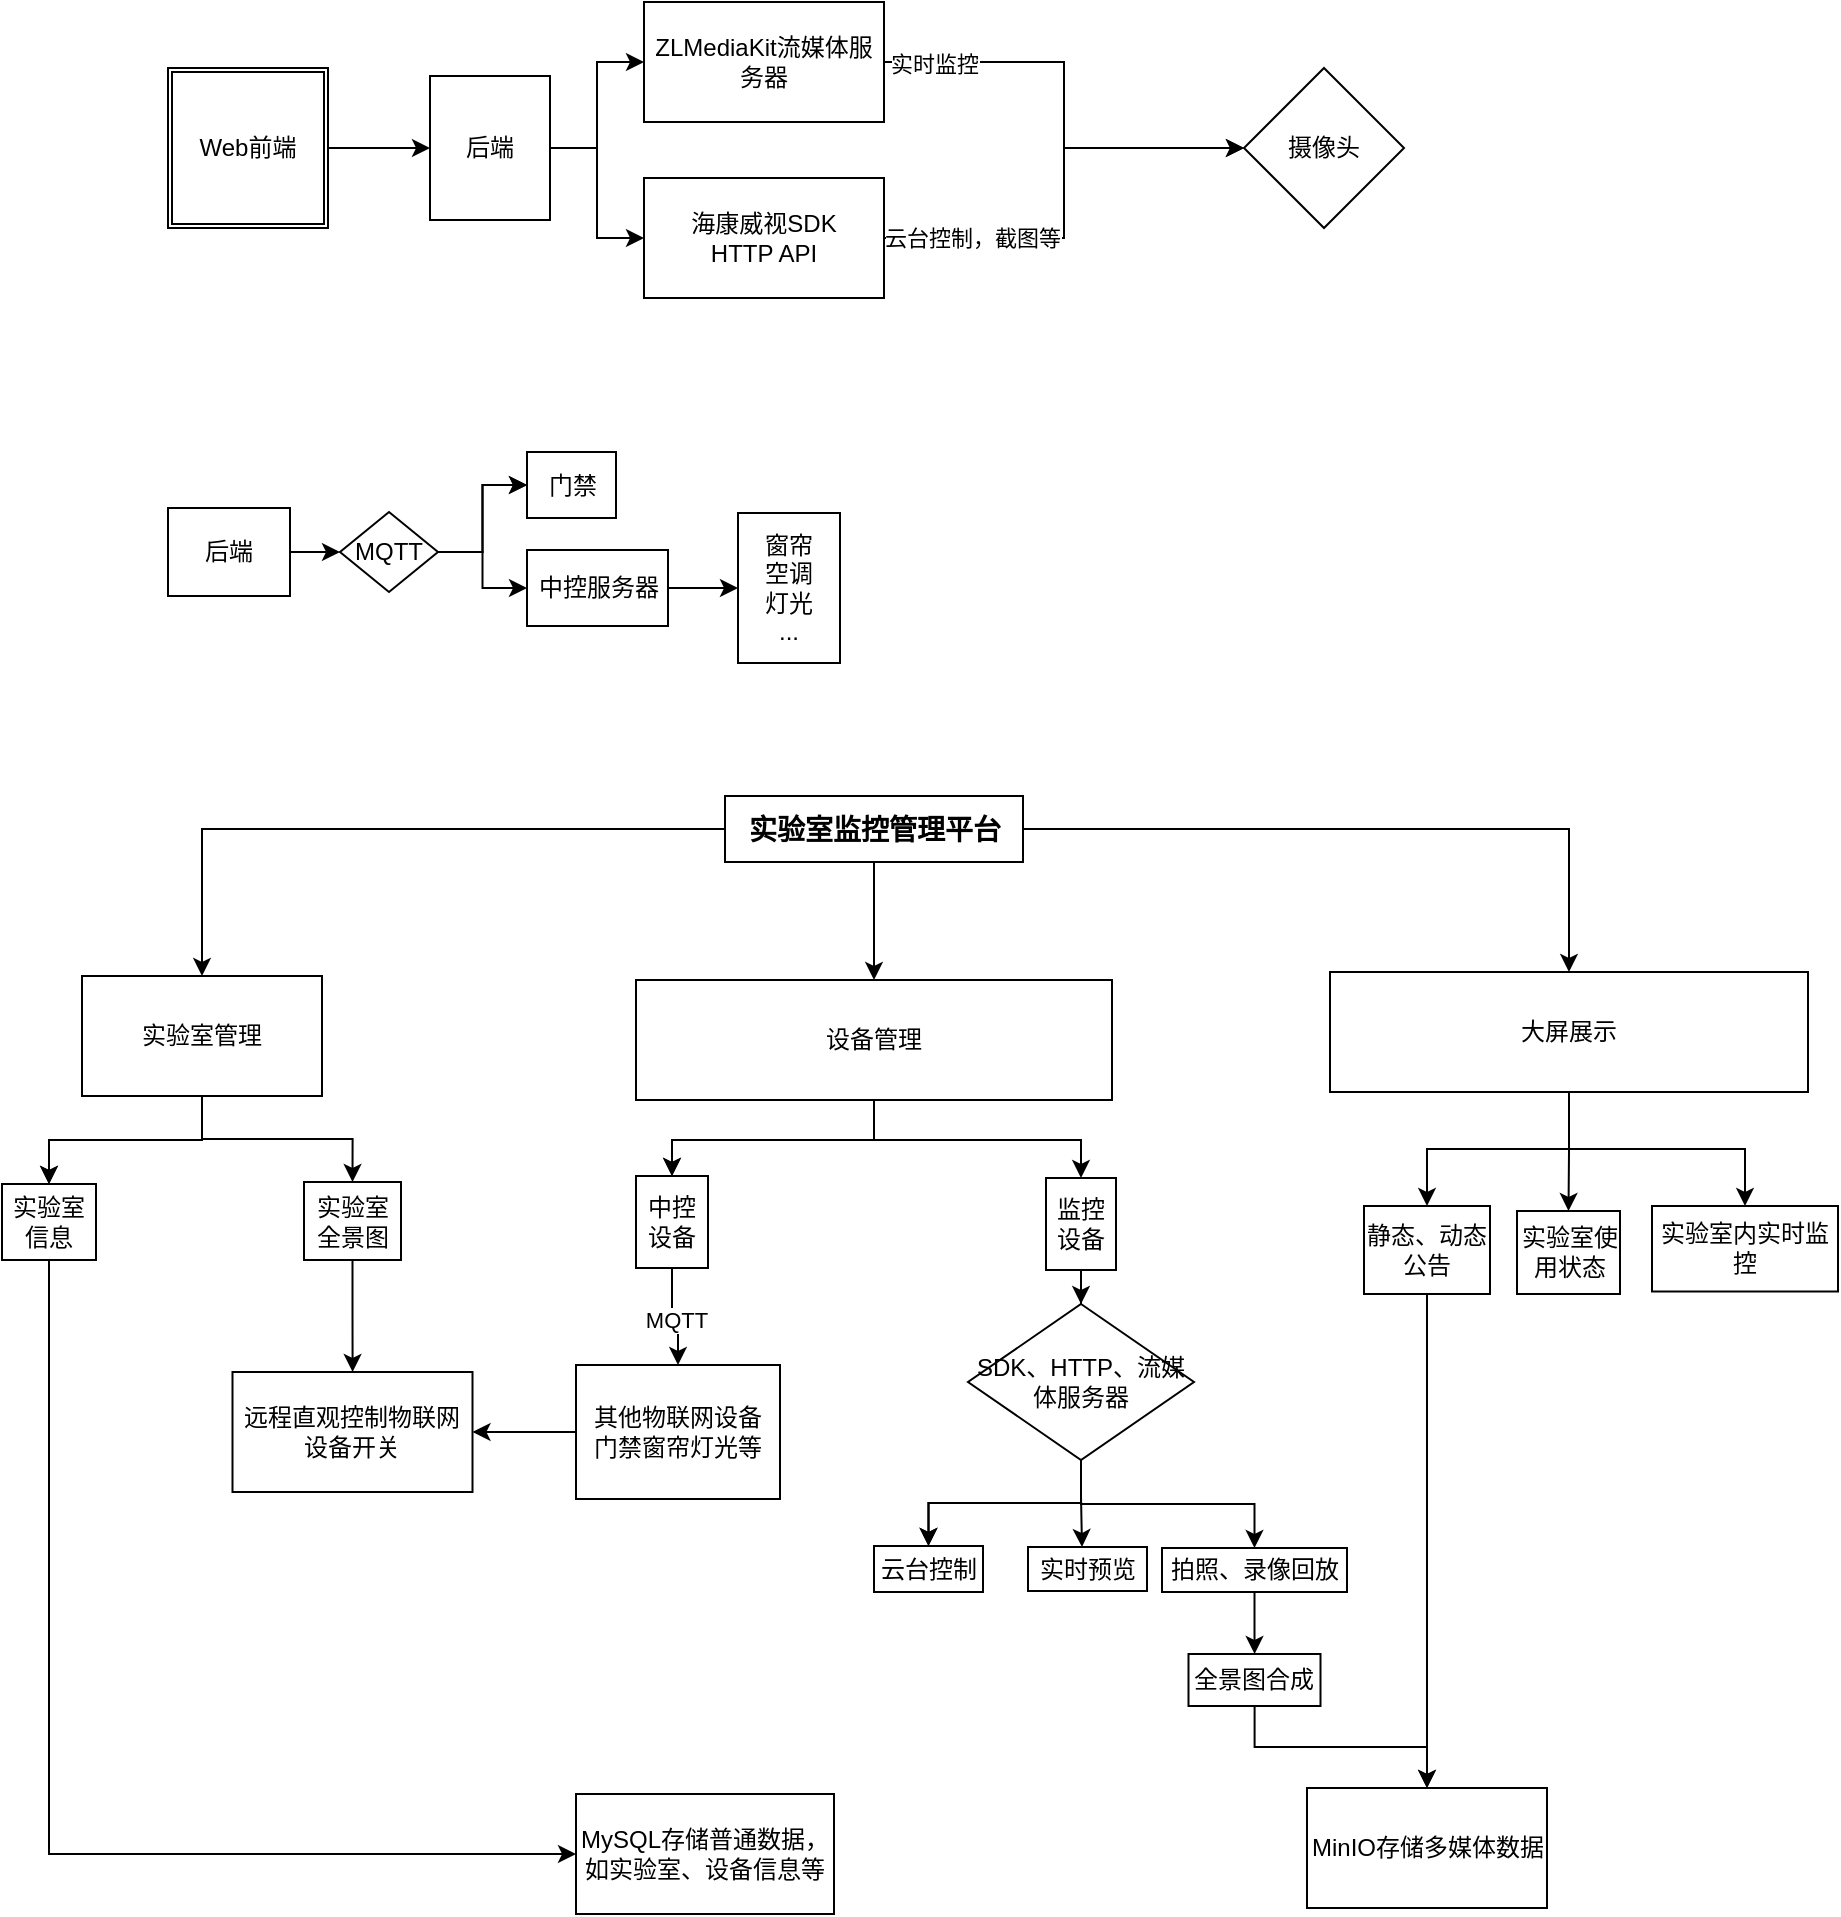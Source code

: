 <mxfile version="24.9.0">
  <diagram name="第 1 页" id="0zMOK5reTo01cFHfNK4O">
    <mxGraphModel dx="1554" dy="866" grid="0" gridSize="10" guides="1" tooltips="1" connect="1" arrows="1" fold="1" page="0" pageScale="1" pageWidth="827" pageHeight="1169" math="0" shadow="0">
      <root>
        <mxCell id="0" />
        <mxCell id="1" parent="0" />
        <mxCell id="g9Tb3_uiBykyglH7pVaq-12" value="" style="edgeStyle=orthogonalEdgeStyle;rounded=0;orthogonalLoop=1;jettySize=auto;html=1;" parent="1" source="g9Tb3_uiBykyglH7pVaq-9" target="g9Tb3_uiBykyglH7pVaq-11" edge="1">
          <mxGeometry relative="1" as="geometry" />
        </mxCell>
        <mxCell id="g9Tb3_uiBykyglH7pVaq-9" value="Web前端" style="shape=ext;double=1;whiteSpace=wrap;html=1;aspect=fixed;" parent="1" vertex="1">
          <mxGeometry x="162" y="319" width="80" height="80" as="geometry" />
        </mxCell>
        <mxCell id="g9Tb3_uiBykyglH7pVaq-20" style="edgeStyle=orthogonalEdgeStyle;rounded=0;orthogonalLoop=1;jettySize=auto;html=1;" parent="1" source="g9Tb3_uiBykyglH7pVaq-11" target="g9Tb3_uiBykyglH7pVaq-19" edge="1">
          <mxGeometry relative="1" as="geometry" />
        </mxCell>
        <mxCell id="g9Tb3_uiBykyglH7pVaq-22" value="" style="edgeStyle=orthogonalEdgeStyle;rounded=0;orthogonalLoop=1;jettySize=auto;html=1;" parent="1" source="g9Tb3_uiBykyglH7pVaq-11" target="g9Tb3_uiBykyglH7pVaq-21" edge="1">
          <mxGeometry relative="1" as="geometry" />
        </mxCell>
        <mxCell id="g9Tb3_uiBykyglH7pVaq-11" value="后端" style="whiteSpace=wrap;html=1;direction=south;" parent="1" vertex="1">
          <mxGeometry x="293" y="323" width="60" height="72" as="geometry" />
        </mxCell>
        <mxCell id="g9Tb3_uiBykyglH7pVaq-25" value="" style="edgeStyle=orthogonalEdgeStyle;rounded=0;orthogonalLoop=1;jettySize=auto;html=1;" parent="1" source="g9Tb3_uiBykyglH7pVaq-19" target="g9Tb3_uiBykyglH7pVaq-23" edge="1">
          <mxGeometry relative="1" as="geometry" />
        </mxCell>
        <mxCell id="g9Tb3_uiBykyglH7pVaq-27" value="实时监控" style="edgeLabel;html=1;align=center;verticalAlign=middle;resizable=0;points=[];" parent="g9Tb3_uiBykyglH7pVaq-25" vertex="1" connectable="0">
          <mxGeometry x="-0.775" y="-1" relative="1" as="geometry">
            <mxPoint as="offset" />
          </mxGeometry>
        </mxCell>
        <mxCell id="g9Tb3_uiBykyglH7pVaq-19" value="ZLMediaKit流媒体服务器" style="rounded=0;whiteSpace=wrap;html=1;" parent="1" vertex="1">
          <mxGeometry x="400" y="286" width="120" height="60" as="geometry" />
        </mxCell>
        <mxCell id="g9Tb3_uiBykyglH7pVaq-24" value="" style="edgeStyle=orthogonalEdgeStyle;rounded=0;orthogonalLoop=1;jettySize=auto;html=1;" parent="1" source="g9Tb3_uiBykyglH7pVaq-21" target="g9Tb3_uiBykyglH7pVaq-23" edge="1">
          <mxGeometry relative="1" as="geometry" />
        </mxCell>
        <mxCell id="g9Tb3_uiBykyglH7pVaq-26" value="云台控制，截图等" style="edgeLabel;html=1;align=center;verticalAlign=middle;resizable=0;points=[];" parent="g9Tb3_uiBykyglH7pVaq-24" vertex="1" connectable="0">
          <mxGeometry x="-0.609" relative="1" as="geometry">
            <mxPoint as="offset" />
          </mxGeometry>
        </mxCell>
        <mxCell id="g9Tb3_uiBykyglH7pVaq-21" value="海康威视SDK&lt;div&gt;&lt;div&gt;HTTP API&lt;/div&gt;&lt;/div&gt;" style="rounded=0;whiteSpace=wrap;html=1;" parent="1" vertex="1">
          <mxGeometry x="400" y="374" width="120" height="60" as="geometry" />
        </mxCell>
        <mxCell id="g9Tb3_uiBykyglH7pVaq-23" value="摄像头" style="rhombus;whiteSpace=wrap;html=1;rounded=0;" parent="1" vertex="1">
          <mxGeometry x="700" y="319" width="80" height="80" as="geometry" />
        </mxCell>
        <mxCell id="g9Tb3_uiBykyglH7pVaq-31" value="" style="edgeStyle=orthogonalEdgeStyle;rounded=0;orthogonalLoop=1;jettySize=auto;html=1;entryX=0;entryY=0.5;entryDx=0;entryDy=0;" parent="1" source="g9Tb3_uiBykyglH7pVaq-29" target="g9Tb3_uiBykyglH7pVaq-34" edge="1">
          <mxGeometry relative="1" as="geometry">
            <mxPoint x="257" y="561" as="targetPoint" />
          </mxGeometry>
        </mxCell>
        <mxCell id="g9Tb3_uiBykyglH7pVaq-29" value="后端" style="rounded=0;whiteSpace=wrap;html=1;" parent="1" vertex="1">
          <mxGeometry x="162" y="539" width="61" height="44" as="geometry" />
        </mxCell>
        <mxCell id="g9Tb3_uiBykyglH7pVaq-36" value="" style="edgeStyle=orthogonalEdgeStyle;rounded=0;orthogonalLoop=1;jettySize=auto;html=1;" parent="1" source="g9Tb3_uiBykyglH7pVaq-34" target="g9Tb3_uiBykyglH7pVaq-35" edge="1">
          <mxGeometry relative="1" as="geometry" />
        </mxCell>
        <mxCell id="g9Tb3_uiBykyglH7pVaq-37" value="" style="edgeStyle=orthogonalEdgeStyle;rounded=0;orthogonalLoop=1;jettySize=auto;html=1;" parent="1" source="g9Tb3_uiBykyglH7pVaq-34" target="g9Tb3_uiBykyglH7pVaq-35" edge="1">
          <mxGeometry relative="1" as="geometry" />
        </mxCell>
        <mxCell id="g9Tb3_uiBykyglH7pVaq-39" style="edgeStyle=orthogonalEdgeStyle;rounded=0;orthogonalLoop=1;jettySize=auto;html=1;entryX=0;entryY=0.5;entryDx=0;entryDy=0;" parent="1" source="g9Tb3_uiBykyglH7pVaq-34" target="g9Tb3_uiBykyglH7pVaq-38" edge="1">
          <mxGeometry relative="1" as="geometry" />
        </mxCell>
        <mxCell id="g9Tb3_uiBykyglH7pVaq-34" value="MQTT" style="rhombus;whiteSpace=wrap;html=1;" parent="1" vertex="1">
          <mxGeometry x="248" y="541" width="49" height="40" as="geometry" />
        </mxCell>
        <mxCell id="g9Tb3_uiBykyglH7pVaq-35" value="门禁" style="whiteSpace=wrap;html=1;" parent="1" vertex="1">
          <mxGeometry x="341.5" y="511" width="44.5" height="33" as="geometry" />
        </mxCell>
        <mxCell id="g9Tb3_uiBykyglH7pVaq-40" style="edgeStyle=orthogonalEdgeStyle;rounded=0;orthogonalLoop=1;jettySize=auto;html=1;" parent="1" source="g9Tb3_uiBykyglH7pVaq-38" target="g9Tb3_uiBykyglH7pVaq-41" edge="1">
          <mxGeometry relative="1" as="geometry">
            <mxPoint x="435.086" y="579" as="targetPoint" />
          </mxGeometry>
        </mxCell>
        <mxCell id="g9Tb3_uiBykyglH7pVaq-38" value="中控服务器" style="rounded=0;whiteSpace=wrap;html=1;" parent="1" vertex="1">
          <mxGeometry x="341.5" y="560" width="70.5" height="38" as="geometry" />
        </mxCell>
        <mxCell id="g9Tb3_uiBykyglH7pVaq-41" value="窗帘&lt;div&gt;空调&lt;/div&gt;&lt;div&gt;灯光&lt;/div&gt;&lt;div&gt;...&lt;/div&gt;" style="rounded=0;whiteSpace=wrap;html=1;" parent="1" vertex="1">
          <mxGeometry x="447" y="541.5" width="51" height="75" as="geometry" />
        </mxCell>
        <mxCell id="ju1pvzMoMC_lY8isjtEq-4" style="edgeStyle=orthogonalEdgeStyle;rounded=0;orthogonalLoop=1;jettySize=auto;html=1;entryX=0.5;entryY=0;entryDx=0;entryDy=0;" edge="1" parent="1" source="ju1pvzMoMC_lY8isjtEq-1" target="ju1pvzMoMC_lY8isjtEq-6">
          <mxGeometry relative="1" as="geometry">
            <mxPoint x="240.0" y="817.8" as="targetPoint" />
          </mxGeometry>
        </mxCell>
        <mxCell id="ju1pvzMoMC_lY8isjtEq-8" value="" style="edgeStyle=orthogonalEdgeStyle;rounded=0;orthogonalLoop=1;jettySize=auto;html=1;entryX=0.5;entryY=0;entryDx=0;entryDy=0;" edge="1" parent="1" source="ju1pvzMoMC_lY8isjtEq-1" target="ju1pvzMoMC_lY8isjtEq-9">
          <mxGeometry relative="1" as="geometry">
            <mxPoint x="374.5" y="843.5" as="targetPoint" />
          </mxGeometry>
        </mxCell>
        <mxCell id="ju1pvzMoMC_lY8isjtEq-10" style="edgeStyle=orthogonalEdgeStyle;rounded=0;orthogonalLoop=1;jettySize=auto;html=1;entryX=0.5;entryY=0;entryDx=0;entryDy=0;" edge="1" parent="1" source="ju1pvzMoMC_lY8isjtEq-1" target="ju1pvzMoMC_lY8isjtEq-11">
          <mxGeometry relative="1" as="geometry">
            <mxPoint x="536.0" y="841.8" as="targetPoint" />
          </mxGeometry>
        </mxCell>
        <mxCell id="ju1pvzMoMC_lY8isjtEq-1" value="&lt;p style=&quot;line-height: 24pt;&quot; align=&quot;center&quot; class=&quot;MsoNormal&quot;&gt;&lt;b&gt;&lt;span style=&quot;font-family: 宋体; font-size: 10.5pt;&quot;&gt;实验室监控管理平台&lt;/span&gt;&lt;/b&gt;&lt;/p&gt;" style="whiteSpace=wrap;html=1;" vertex="1" parent="1">
          <mxGeometry x="440.5" y="683" width="149" height="33" as="geometry" />
        </mxCell>
        <mxCell id="ju1pvzMoMC_lY8isjtEq-16" value="" style="edgeStyle=orthogonalEdgeStyle;rounded=0;orthogonalLoop=1;jettySize=auto;html=1;" edge="1" parent="1" source="ju1pvzMoMC_lY8isjtEq-6" target="ju1pvzMoMC_lY8isjtEq-15">
          <mxGeometry relative="1" as="geometry" />
        </mxCell>
        <mxCell id="ju1pvzMoMC_lY8isjtEq-17" value="" style="edgeStyle=orthogonalEdgeStyle;rounded=0;orthogonalLoop=1;jettySize=auto;html=1;" edge="1" parent="1" source="ju1pvzMoMC_lY8isjtEq-6" target="ju1pvzMoMC_lY8isjtEq-15">
          <mxGeometry relative="1" as="geometry" />
        </mxCell>
        <mxCell id="ju1pvzMoMC_lY8isjtEq-18" style="edgeStyle=orthogonalEdgeStyle;rounded=0;orthogonalLoop=1;jettySize=auto;html=1;entryX=0.5;entryY=0;entryDx=0;entryDy=0;" edge="1" parent="1" source="ju1pvzMoMC_lY8isjtEq-6" target="ju1pvzMoMC_lY8isjtEq-21">
          <mxGeometry relative="1" as="geometry">
            <mxPoint x="272.4" y="905.4" as="targetPoint" />
          </mxGeometry>
        </mxCell>
        <mxCell id="ju1pvzMoMC_lY8isjtEq-6" value="实验室管理" style="rounded=0;whiteSpace=wrap;html=1;" vertex="1" parent="1">
          <mxGeometry x="119" y="773" width="120" height="60" as="geometry" />
        </mxCell>
        <mxCell id="ju1pvzMoMC_lY8isjtEq-25" value="" style="edgeStyle=orthogonalEdgeStyle;rounded=0;orthogonalLoop=1;jettySize=auto;html=1;" edge="1" parent="1" source="ju1pvzMoMC_lY8isjtEq-9" target="ju1pvzMoMC_lY8isjtEq-24">
          <mxGeometry relative="1" as="geometry" />
        </mxCell>
        <mxCell id="ju1pvzMoMC_lY8isjtEq-26" value="" style="edgeStyle=orthogonalEdgeStyle;rounded=0;orthogonalLoop=1;jettySize=auto;html=1;" edge="1" parent="1" source="ju1pvzMoMC_lY8isjtEq-9" target="ju1pvzMoMC_lY8isjtEq-24">
          <mxGeometry relative="1" as="geometry" />
        </mxCell>
        <mxCell id="ju1pvzMoMC_lY8isjtEq-27" style="edgeStyle=orthogonalEdgeStyle;rounded=0;orthogonalLoop=1;jettySize=auto;html=1;" edge="1" parent="1" source="ju1pvzMoMC_lY8isjtEq-9" target="ju1pvzMoMC_lY8isjtEq-28">
          <mxGeometry relative="1" as="geometry">
            <mxPoint x="544.0" y="872.6" as="targetPoint" />
          </mxGeometry>
        </mxCell>
        <mxCell id="ju1pvzMoMC_lY8isjtEq-9" value="设备管理" style="rounded=0;whiteSpace=wrap;html=1;" vertex="1" parent="1">
          <mxGeometry x="396" y="775" width="238" height="60" as="geometry" />
        </mxCell>
        <mxCell id="ju1pvzMoMC_lY8isjtEq-30" value="" style="edgeStyle=orthogonalEdgeStyle;rounded=0;orthogonalLoop=1;jettySize=auto;html=1;" edge="1" parent="1" source="ju1pvzMoMC_lY8isjtEq-11" target="ju1pvzMoMC_lY8isjtEq-29">
          <mxGeometry relative="1" as="geometry" />
        </mxCell>
        <mxCell id="ju1pvzMoMC_lY8isjtEq-31" style="edgeStyle=orthogonalEdgeStyle;rounded=0;orthogonalLoop=1;jettySize=auto;html=1;" edge="1" parent="1" source="ju1pvzMoMC_lY8isjtEq-11" target="ju1pvzMoMC_lY8isjtEq-32">
          <mxGeometry relative="1" as="geometry">
            <mxPoint x="873.8" y="872.0" as="targetPoint" />
          </mxGeometry>
        </mxCell>
        <mxCell id="ju1pvzMoMC_lY8isjtEq-63" style="edgeStyle=orthogonalEdgeStyle;rounded=0;orthogonalLoop=1;jettySize=auto;html=1;" edge="1" parent="1" source="ju1pvzMoMC_lY8isjtEq-11" target="ju1pvzMoMC_lY8isjtEq-64">
          <mxGeometry relative="1" as="geometry">
            <mxPoint x="946.0" y="887.8" as="targetPoint" />
          </mxGeometry>
        </mxCell>
        <mxCell id="ju1pvzMoMC_lY8isjtEq-11" value="大屏展示" style="rounded=0;whiteSpace=wrap;html=1;" vertex="1" parent="1">
          <mxGeometry x="743" y="771" width="239" height="60" as="geometry" />
        </mxCell>
        <mxCell id="ju1pvzMoMC_lY8isjtEq-12" value="MySQL存储普通数据，如实验室、设备信息等" style="rounded=0;whiteSpace=wrap;html=1;" vertex="1" parent="1">
          <mxGeometry x="366" y="1182" width="129" height="60" as="geometry" />
        </mxCell>
        <mxCell id="ju1pvzMoMC_lY8isjtEq-13" value="MinIO存储多媒体数据" style="rounded=0;whiteSpace=wrap;html=1;" vertex="1" parent="1">
          <mxGeometry x="731.5" y="1179" width="120" height="60" as="geometry" />
        </mxCell>
        <mxCell id="ju1pvzMoMC_lY8isjtEq-71" style="edgeStyle=orthogonalEdgeStyle;rounded=0;orthogonalLoop=1;jettySize=auto;html=1;entryX=0;entryY=0.5;entryDx=0;entryDy=0;exitX=0.5;exitY=1;exitDx=0;exitDy=0;" edge="1" parent="1" source="ju1pvzMoMC_lY8isjtEq-15" target="ju1pvzMoMC_lY8isjtEq-12">
          <mxGeometry relative="1" as="geometry" />
        </mxCell>
        <mxCell id="ju1pvzMoMC_lY8isjtEq-15" value="实验室信息" style="rounded=0;whiteSpace=wrap;html=1;" vertex="1" parent="1">
          <mxGeometry x="79" y="877" width="47" height="38" as="geometry" />
        </mxCell>
        <mxCell id="ju1pvzMoMC_lY8isjtEq-68" style="edgeStyle=orthogonalEdgeStyle;rounded=0;orthogonalLoop=1;jettySize=auto;html=1;" edge="1" parent="1" source="ju1pvzMoMC_lY8isjtEq-21" target="ju1pvzMoMC_lY8isjtEq-69">
          <mxGeometry relative="1" as="geometry">
            <mxPoint x="254.25" y="1007.0" as="targetPoint" />
          </mxGeometry>
        </mxCell>
        <mxCell id="ju1pvzMoMC_lY8isjtEq-21" value="实验室全景图" style="rounded=0;whiteSpace=wrap;html=1;" vertex="1" parent="1">
          <mxGeometry x="230" y="876" width="48.5" height="39" as="geometry" />
        </mxCell>
        <mxCell id="ju1pvzMoMC_lY8isjtEq-41" style="edgeStyle=orthogonalEdgeStyle;rounded=0;orthogonalLoop=1;jettySize=auto;html=1;entryX=0.5;entryY=0;entryDx=0;entryDy=0;" edge="1" parent="1" source="ju1pvzMoMC_lY8isjtEq-24" target="ju1pvzMoMC_lY8isjtEq-38">
          <mxGeometry relative="1" as="geometry" />
        </mxCell>
        <mxCell id="ju1pvzMoMC_lY8isjtEq-42" value="MQTT" style="edgeLabel;html=1;align=center;verticalAlign=middle;resizable=0;points=[];" vertex="1" connectable="0" parent="ju1pvzMoMC_lY8isjtEq-41">
          <mxGeometry x="0.098" y="-1" relative="1" as="geometry">
            <mxPoint as="offset" />
          </mxGeometry>
        </mxCell>
        <mxCell id="ju1pvzMoMC_lY8isjtEq-24" value="中控设备" style="whiteSpace=wrap;html=1;rounded=0;" vertex="1" parent="1">
          <mxGeometry x="396" y="873" width="36" height="46" as="geometry" />
        </mxCell>
        <mxCell id="ju1pvzMoMC_lY8isjtEq-50" value="" style="edgeStyle=orthogonalEdgeStyle;rounded=0;orthogonalLoop=1;jettySize=auto;html=1;" edge="1" parent="1" source="ju1pvzMoMC_lY8isjtEq-28" target="ju1pvzMoMC_lY8isjtEq-51">
          <mxGeometry relative="1" as="geometry">
            <mxPoint x="668" y="978" as="targetPoint" />
          </mxGeometry>
        </mxCell>
        <mxCell id="ju1pvzMoMC_lY8isjtEq-28" value="监控设备" style="rounded=0;whiteSpace=wrap;html=1;" vertex="1" parent="1">
          <mxGeometry x="601" y="874" width="35" height="46" as="geometry" />
        </mxCell>
        <mxCell id="ju1pvzMoMC_lY8isjtEq-66" style="edgeStyle=orthogonalEdgeStyle;rounded=0;orthogonalLoop=1;jettySize=auto;html=1;entryX=0.5;entryY=0;entryDx=0;entryDy=0;" edge="1" parent="1" source="ju1pvzMoMC_lY8isjtEq-29" target="ju1pvzMoMC_lY8isjtEq-13">
          <mxGeometry relative="1" as="geometry" />
        </mxCell>
        <mxCell id="ju1pvzMoMC_lY8isjtEq-29" value="静态、动态公告" style="rounded=0;whiteSpace=wrap;html=1;" vertex="1" parent="1">
          <mxGeometry x="760" y="888" width="63" height="44" as="geometry" />
        </mxCell>
        <mxCell id="ju1pvzMoMC_lY8isjtEq-32" value="实验室使用状态" style="rounded=0;whiteSpace=wrap;html=1;" vertex="1" parent="1">
          <mxGeometry x="836.5" y="890.5" width="51.5" height="41.5" as="geometry" />
        </mxCell>
        <mxCell id="ju1pvzMoMC_lY8isjtEq-70" style="edgeStyle=orthogonalEdgeStyle;rounded=0;orthogonalLoop=1;jettySize=auto;html=1;entryX=1;entryY=0.5;entryDx=0;entryDy=0;" edge="1" parent="1" source="ju1pvzMoMC_lY8isjtEq-38" target="ju1pvzMoMC_lY8isjtEq-69">
          <mxGeometry relative="1" as="geometry" />
        </mxCell>
        <mxCell id="ju1pvzMoMC_lY8isjtEq-38" value="其他物联网设备&lt;div&gt;门禁窗帘灯光等&lt;/div&gt;" style="whiteSpace=wrap;html=1;rounded=0;" vertex="1" parent="1">
          <mxGeometry x="366" y="967.5" width="102" height="67" as="geometry" />
        </mxCell>
        <mxCell id="ju1pvzMoMC_lY8isjtEq-47" value="云台控制" style="rounded=0;whiteSpace=wrap;html=1;" vertex="1" parent="1">
          <mxGeometry x="515" y="1058" width="54.5" height="23" as="geometry" />
        </mxCell>
        <mxCell id="ju1pvzMoMC_lY8isjtEq-52" value="" style="edgeStyle=orthogonalEdgeStyle;rounded=0;orthogonalLoop=1;jettySize=auto;html=1;" edge="1" parent="1" source="ju1pvzMoMC_lY8isjtEq-51" target="ju1pvzMoMC_lY8isjtEq-47">
          <mxGeometry relative="1" as="geometry" />
        </mxCell>
        <mxCell id="ju1pvzMoMC_lY8isjtEq-53" value="" style="edgeStyle=orthogonalEdgeStyle;rounded=0;orthogonalLoop=1;jettySize=auto;html=1;" edge="1" parent="1" source="ju1pvzMoMC_lY8isjtEq-51" target="ju1pvzMoMC_lY8isjtEq-47">
          <mxGeometry relative="1" as="geometry" />
        </mxCell>
        <mxCell id="ju1pvzMoMC_lY8isjtEq-54" style="edgeStyle=orthogonalEdgeStyle;rounded=0;orthogonalLoop=1;jettySize=auto;html=1;" edge="1" parent="1" source="ju1pvzMoMC_lY8isjtEq-51" target="ju1pvzMoMC_lY8isjtEq-55">
          <mxGeometry relative="1" as="geometry">
            <mxPoint x="618.5" y="1047.8" as="targetPoint" />
            <Array as="points">
              <mxPoint x="619" y="1033" />
              <mxPoint x="619" y="1033" />
            </Array>
          </mxGeometry>
        </mxCell>
        <mxCell id="ju1pvzMoMC_lY8isjtEq-56" style="edgeStyle=orthogonalEdgeStyle;rounded=0;orthogonalLoop=1;jettySize=auto;html=1;" edge="1" parent="1" source="ju1pvzMoMC_lY8isjtEq-51" target="ju1pvzMoMC_lY8isjtEq-57">
          <mxGeometry relative="1" as="geometry">
            <mxPoint x="710.0" y="988" as="targetPoint" />
          </mxGeometry>
        </mxCell>
        <mxCell id="ju1pvzMoMC_lY8isjtEq-51" value="SDK、HTTP、流媒体服务器" style="rhombus;whiteSpace=wrap;html=1;" vertex="1" parent="1">
          <mxGeometry x="562" y="937" width="113" height="78" as="geometry" />
        </mxCell>
        <mxCell id="ju1pvzMoMC_lY8isjtEq-55" value="实时预览" style="rounded=0;whiteSpace=wrap;html=1;" vertex="1" parent="1">
          <mxGeometry x="592" y="1058.5" width="59.5" height="22" as="geometry" />
        </mxCell>
        <mxCell id="ju1pvzMoMC_lY8isjtEq-60" value="" style="edgeStyle=orthogonalEdgeStyle;rounded=0;orthogonalLoop=1;jettySize=auto;html=1;" edge="1" parent="1" source="ju1pvzMoMC_lY8isjtEq-57" target="ju1pvzMoMC_lY8isjtEq-59">
          <mxGeometry relative="1" as="geometry" />
        </mxCell>
        <mxCell id="ju1pvzMoMC_lY8isjtEq-57" value="拍照、录像回放" style="rounded=0;whiteSpace=wrap;html=1;" vertex="1" parent="1">
          <mxGeometry x="659" y="1059" width="92.5" height="22" as="geometry" />
        </mxCell>
        <mxCell id="ju1pvzMoMC_lY8isjtEq-65" style="edgeStyle=orthogonalEdgeStyle;rounded=0;orthogonalLoop=1;jettySize=auto;html=1;entryX=0.5;entryY=0;entryDx=0;entryDy=0;" edge="1" parent="1" source="ju1pvzMoMC_lY8isjtEq-59" target="ju1pvzMoMC_lY8isjtEq-13">
          <mxGeometry relative="1" as="geometry" />
        </mxCell>
        <mxCell id="ju1pvzMoMC_lY8isjtEq-59" value="全景图合成" style="whiteSpace=wrap;html=1;rounded=0;" vertex="1" parent="1">
          <mxGeometry x="672.25" y="1112" width="66" height="26" as="geometry" />
        </mxCell>
        <mxCell id="ju1pvzMoMC_lY8isjtEq-64" value="实验室内实时监控" style="rounded=0;whiteSpace=wrap;html=1;" vertex="1" parent="1">
          <mxGeometry x="904" y="888" width="93" height="42.75" as="geometry" />
        </mxCell>
        <mxCell id="ju1pvzMoMC_lY8isjtEq-69" value="远程直观控制物联网设备开关" style="rounded=0;whiteSpace=wrap;html=1;" vertex="1" parent="1">
          <mxGeometry x="194.25" y="971.0" width="120" height="60" as="geometry" />
        </mxCell>
      </root>
    </mxGraphModel>
  </diagram>
</mxfile>
